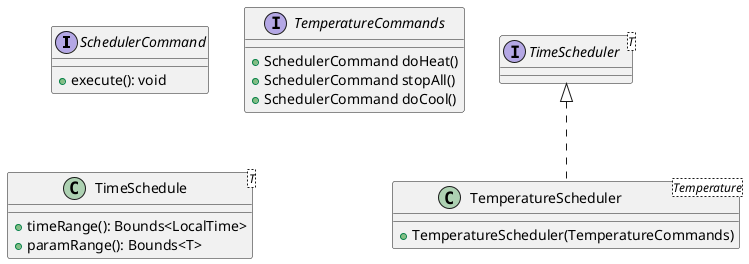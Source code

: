 @startuml scheduler

interface SchedulerCommand {
	+ execute(): void
}

interface TimeScheduler<T> {

}

interface TemperatureCommands {
	+ SchedulerCommand doHeat()
	+ SchedulerCommand stopAll()
	+ SchedulerCommand doCool()
}

class TemperatureScheduler<Temperature> implements TimeScheduler {
	+ TemperatureScheduler(TemperatureCommands)
}

class TimeSchedule<T> {
	+ timeRange(): Bounds<LocalTime>
	+ paramRange(): Bounds<T>
}

@enduml
